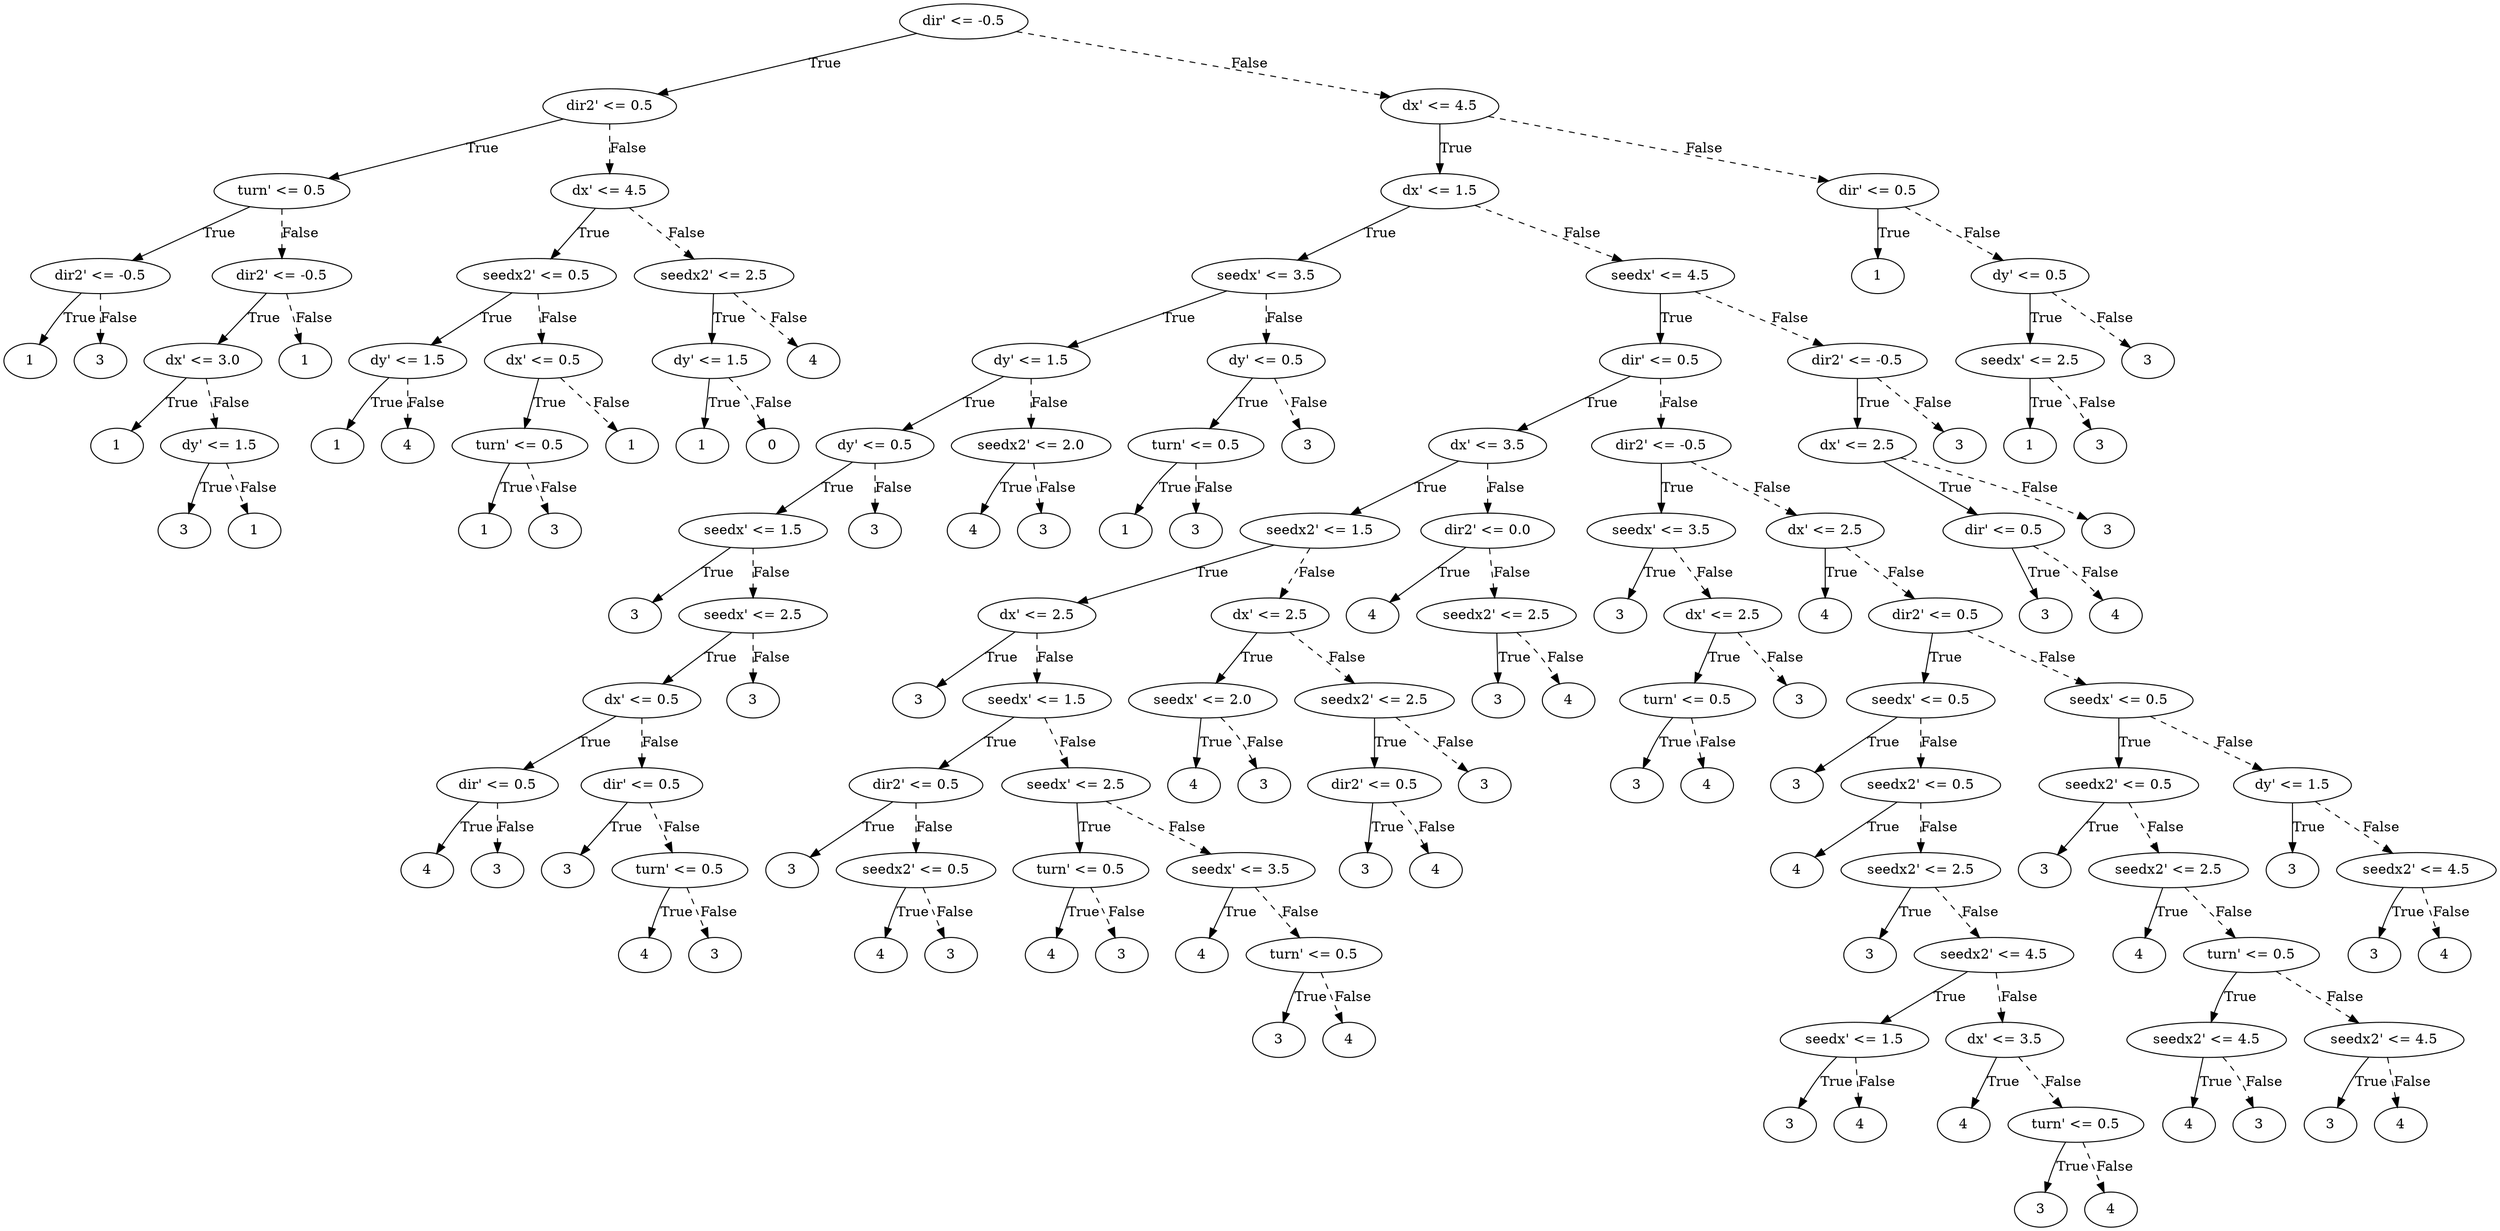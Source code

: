 digraph {
0 [label="dir' <= -0.5"];
1 [label="dir2' <= 0.5"];
2 [label="turn' <= 0.5"];
3 [label="dir2' <= -0.5"];
4 [label="1"];
3 -> 4 [label="True"];
5 [label="3"];
3 -> 5 [style="dashed", label="False"];
2 -> 3 [label="True"];
6 [label="dir2' <= -0.5"];
7 [label="dx' <= 3.0"];
8 [label="1"];
7 -> 8 [label="True"];
9 [label="dy' <= 1.5"];
10 [label="3"];
9 -> 10 [label="True"];
11 [label="1"];
9 -> 11 [style="dashed", label="False"];
7 -> 9 [style="dashed", label="False"];
6 -> 7 [label="True"];
12 [label="1"];
6 -> 12 [style="dashed", label="False"];
2 -> 6 [style="dashed", label="False"];
1 -> 2 [label="True"];
13 [label="dx' <= 4.5"];
14 [label="seedx2' <= 0.5"];
15 [label="dy' <= 1.5"];
16 [label="1"];
15 -> 16 [label="True"];
17 [label="4"];
15 -> 17 [style="dashed", label="False"];
14 -> 15 [label="True"];
18 [label="dx' <= 0.5"];
19 [label="turn' <= 0.5"];
20 [label="1"];
19 -> 20 [label="True"];
21 [label="3"];
19 -> 21 [style="dashed", label="False"];
18 -> 19 [label="True"];
22 [label="1"];
18 -> 22 [style="dashed", label="False"];
14 -> 18 [style="dashed", label="False"];
13 -> 14 [label="True"];
23 [label="seedx2' <= 2.5"];
24 [label="dy' <= 1.5"];
25 [label="1"];
24 -> 25 [label="True"];
26 [label="0"];
24 -> 26 [style="dashed", label="False"];
23 -> 24 [label="True"];
27 [label="4"];
23 -> 27 [style="dashed", label="False"];
13 -> 23 [style="dashed", label="False"];
1 -> 13 [style="dashed", label="False"];
0 -> 1 [label="True"];
28 [label="dx' <= 4.5"];
29 [label="dx' <= 1.5"];
30 [label="seedx' <= 3.5"];
31 [label="dy' <= 1.5"];
32 [label="dy' <= 0.5"];
33 [label="seedx' <= 1.5"];
34 [label="3"];
33 -> 34 [label="True"];
35 [label="seedx' <= 2.5"];
36 [label="dx' <= 0.5"];
37 [label="dir' <= 0.5"];
38 [label="4"];
37 -> 38 [label="True"];
39 [label="3"];
37 -> 39 [style="dashed", label="False"];
36 -> 37 [label="True"];
40 [label="dir' <= 0.5"];
41 [label="3"];
40 -> 41 [label="True"];
42 [label="turn' <= 0.5"];
43 [label="4"];
42 -> 43 [label="True"];
44 [label="3"];
42 -> 44 [style="dashed", label="False"];
40 -> 42 [style="dashed", label="False"];
36 -> 40 [style="dashed", label="False"];
35 -> 36 [label="True"];
45 [label="3"];
35 -> 45 [style="dashed", label="False"];
33 -> 35 [style="dashed", label="False"];
32 -> 33 [label="True"];
46 [label="3"];
32 -> 46 [style="dashed", label="False"];
31 -> 32 [label="True"];
47 [label="seedx2' <= 2.0"];
48 [label="4"];
47 -> 48 [label="True"];
49 [label="3"];
47 -> 49 [style="dashed", label="False"];
31 -> 47 [style="dashed", label="False"];
30 -> 31 [label="True"];
50 [label="dy' <= 0.5"];
51 [label="turn' <= 0.5"];
52 [label="1"];
51 -> 52 [label="True"];
53 [label="3"];
51 -> 53 [style="dashed", label="False"];
50 -> 51 [label="True"];
54 [label="3"];
50 -> 54 [style="dashed", label="False"];
30 -> 50 [style="dashed", label="False"];
29 -> 30 [label="True"];
55 [label="seedx' <= 4.5"];
56 [label="dir' <= 0.5"];
57 [label="dx' <= 3.5"];
58 [label="seedx2' <= 1.5"];
59 [label="dx' <= 2.5"];
60 [label="3"];
59 -> 60 [label="True"];
61 [label="seedx' <= 1.5"];
62 [label="dir2' <= 0.5"];
63 [label="3"];
62 -> 63 [label="True"];
64 [label="seedx2' <= 0.5"];
65 [label="4"];
64 -> 65 [label="True"];
66 [label="3"];
64 -> 66 [style="dashed", label="False"];
62 -> 64 [style="dashed", label="False"];
61 -> 62 [label="True"];
67 [label="seedx' <= 2.5"];
68 [label="turn' <= 0.5"];
69 [label="4"];
68 -> 69 [label="True"];
70 [label="3"];
68 -> 70 [style="dashed", label="False"];
67 -> 68 [label="True"];
71 [label="seedx' <= 3.5"];
72 [label="4"];
71 -> 72 [label="True"];
73 [label="turn' <= 0.5"];
74 [label="3"];
73 -> 74 [label="True"];
75 [label="4"];
73 -> 75 [style="dashed", label="False"];
71 -> 73 [style="dashed", label="False"];
67 -> 71 [style="dashed", label="False"];
61 -> 67 [style="dashed", label="False"];
59 -> 61 [style="dashed", label="False"];
58 -> 59 [label="True"];
76 [label="dx' <= 2.5"];
77 [label="seedx' <= 2.0"];
78 [label="4"];
77 -> 78 [label="True"];
79 [label="3"];
77 -> 79 [style="dashed", label="False"];
76 -> 77 [label="True"];
80 [label="seedx2' <= 2.5"];
81 [label="dir2' <= 0.5"];
82 [label="3"];
81 -> 82 [label="True"];
83 [label="4"];
81 -> 83 [style="dashed", label="False"];
80 -> 81 [label="True"];
84 [label="3"];
80 -> 84 [style="dashed", label="False"];
76 -> 80 [style="dashed", label="False"];
58 -> 76 [style="dashed", label="False"];
57 -> 58 [label="True"];
85 [label="dir2' <= 0.0"];
86 [label="4"];
85 -> 86 [label="True"];
87 [label="seedx2' <= 2.5"];
88 [label="3"];
87 -> 88 [label="True"];
89 [label="4"];
87 -> 89 [style="dashed", label="False"];
85 -> 87 [style="dashed", label="False"];
57 -> 85 [style="dashed", label="False"];
56 -> 57 [label="True"];
90 [label="dir2' <= -0.5"];
91 [label="seedx' <= 3.5"];
92 [label="3"];
91 -> 92 [label="True"];
93 [label="dx' <= 2.5"];
94 [label="turn' <= 0.5"];
95 [label="3"];
94 -> 95 [label="True"];
96 [label="4"];
94 -> 96 [style="dashed", label="False"];
93 -> 94 [label="True"];
97 [label="3"];
93 -> 97 [style="dashed", label="False"];
91 -> 93 [style="dashed", label="False"];
90 -> 91 [label="True"];
98 [label="dx' <= 2.5"];
99 [label="4"];
98 -> 99 [label="True"];
100 [label="dir2' <= 0.5"];
101 [label="seedx' <= 0.5"];
102 [label="3"];
101 -> 102 [label="True"];
103 [label="seedx2' <= 0.5"];
104 [label="4"];
103 -> 104 [label="True"];
105 [label="seedx2' <= 2.5"];
106 [label="3"];
105 -> 106 [label="True"];
107 [label="seedx2' <= 4.5"];
108 [label="seedx' <= 1.5"];
109 [label="3"];
108 -> 109 [label="True"];
110 [label="4"];
108 -> 110 [style="dashed", label="False"];
107 -> 108 [label="True"];
111 [label="dx' <= 3.5"];
112 [label="4"];
111 -> 112 [label="True"];
113 [label="turn' <= 0.5"];
114 [label="3"];
113 -> 114 [label="True"];
115 [label="4"];
113 -> 115 [style="dashed", label="False"];
111 -> 113 [style="dashed", label="False"];
107 -> 111 [style="dashed", label="False"];
105 -> 107 [style="dashed", label="False"];
103 -> 105 [style="dashed", label="False"];
101 -> 103 [style="dashed", label="False"];
100 -> 101 [label="True"];
116 [label="seedx' <= 0.5"];
117 [label="seedx2' <= 0.5"];
118 [label="3"];
117 -> 118 [label="True"];
119 [label="seedx2' <= 2.5"];
120 [label="4"];
119 -> 120 [label="True"];
121 [label="turn' <= 0.5"];
122 [label="seedx2' <= 4.5"];
123 [label="4"];
122 -> 123 [label="True"];
124 [label="3"];
122 -> 124 [style="dashed", label="False"];
121 -> 122 [label="True"];
125 [label="seedx2' <= 4.5"];
126 [label="3"];
125 -> 126 [label="True"];
127 [label="4"];
125 -> 127 [style="dashed", label="False"];
121 -> 125 [style="dashed", label="False"];
119 -> 121 [style="dashed", label="False"];
117 -> 119 [style="dashed", label="False"];
116 -> 117 [label="True"];
128 [label="dy' <= 1.5"];
129 [label="3"];
128 -> 129 [label="True"];
130 [label="seedx2' <= 4.5"];
131 [label="3"];
130 -> 131 [label="True"];
132 [label="4"];
130 -> 132 [style="dashed", label="False"];
128 -> 130 [style="dashed", label="False"];
116 -> 128 [style="dashed", label="False"];
100 -> 116 [style="dashed", label="False"];
98 -> 100 [style="dashed", label="False"];
90 -> 98 [style="dashed", label="False"];
56 -> 90 [style="dashed", label="False"];
55 -> 56 [label="True"];
133 [label="dir2' <= -0.5"];
134 [label="dx' <= 2.5"];
135 [label="dir' <= 0.5"];
136 [label="3"];
135 -> 136 [label="True"];
137 [label="4"];
135 -> 137 [style="dashed", label="False"];
134 -> 135 [label="True"];
138 [label="3"];
134 -> 138 [style="dashed", label="False"];
133 -> 134 [label="True"];
139 [label="3"];
133 -> 139 [style="dashed", label="False"];
55 -> 133 [style="dashed", label="False"];
29 -> 55 [style="dashed", label="False"];
28 -> 29 [label="True"];
140 [label="dir' <= 0.5"];
141 [label="1"];
140 -> 141 [label="True"];
142 [label="dy' <= 0.5"];
143 [label="seedx' <= 2.5"];
144 [label="1"];
143 -> 144 [label="True"];
145 [label="3"];
143 -> 145 [style="dashed", label="False"];
142 -> 143 [label="True"];
146 [label="3"];
142 -> 146 [style="dashed", label="False"];
140 -> 142 [style="dashed", label="False"];
28 -> 140 [style="dashed", label="False"];
0 -> 28 [style="dashed", label="False"];

}